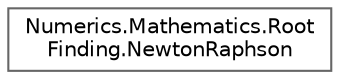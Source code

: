 digraph "Graphical Class Hierarchy"
{
 // LATEX_PDF_SIZE
  bgcolor="transparent";
  edge [fontname=Helvetica,fontsize=10,labelfontname=Helvetica,labelfontsize=10];
  node [fontname=Helvetica,fontsize=10,shape=box,height=0.2,width=0.4];
  rankdir="LR";
  Node0 [id="Node000000",label="Numerics.Mathematics.Root\lFinding.NewtonRaphson",height=0.2,width=0.4,color="grey40", fillcolor="white", style="filled",URL="$class_numerics_1_1_mathematics_1_1_root_finding_1_1_newton_raphson.html",tooltip="This class contains a shared function for finding the solution to the equation f(x)=0 using the Newto..."];
}
